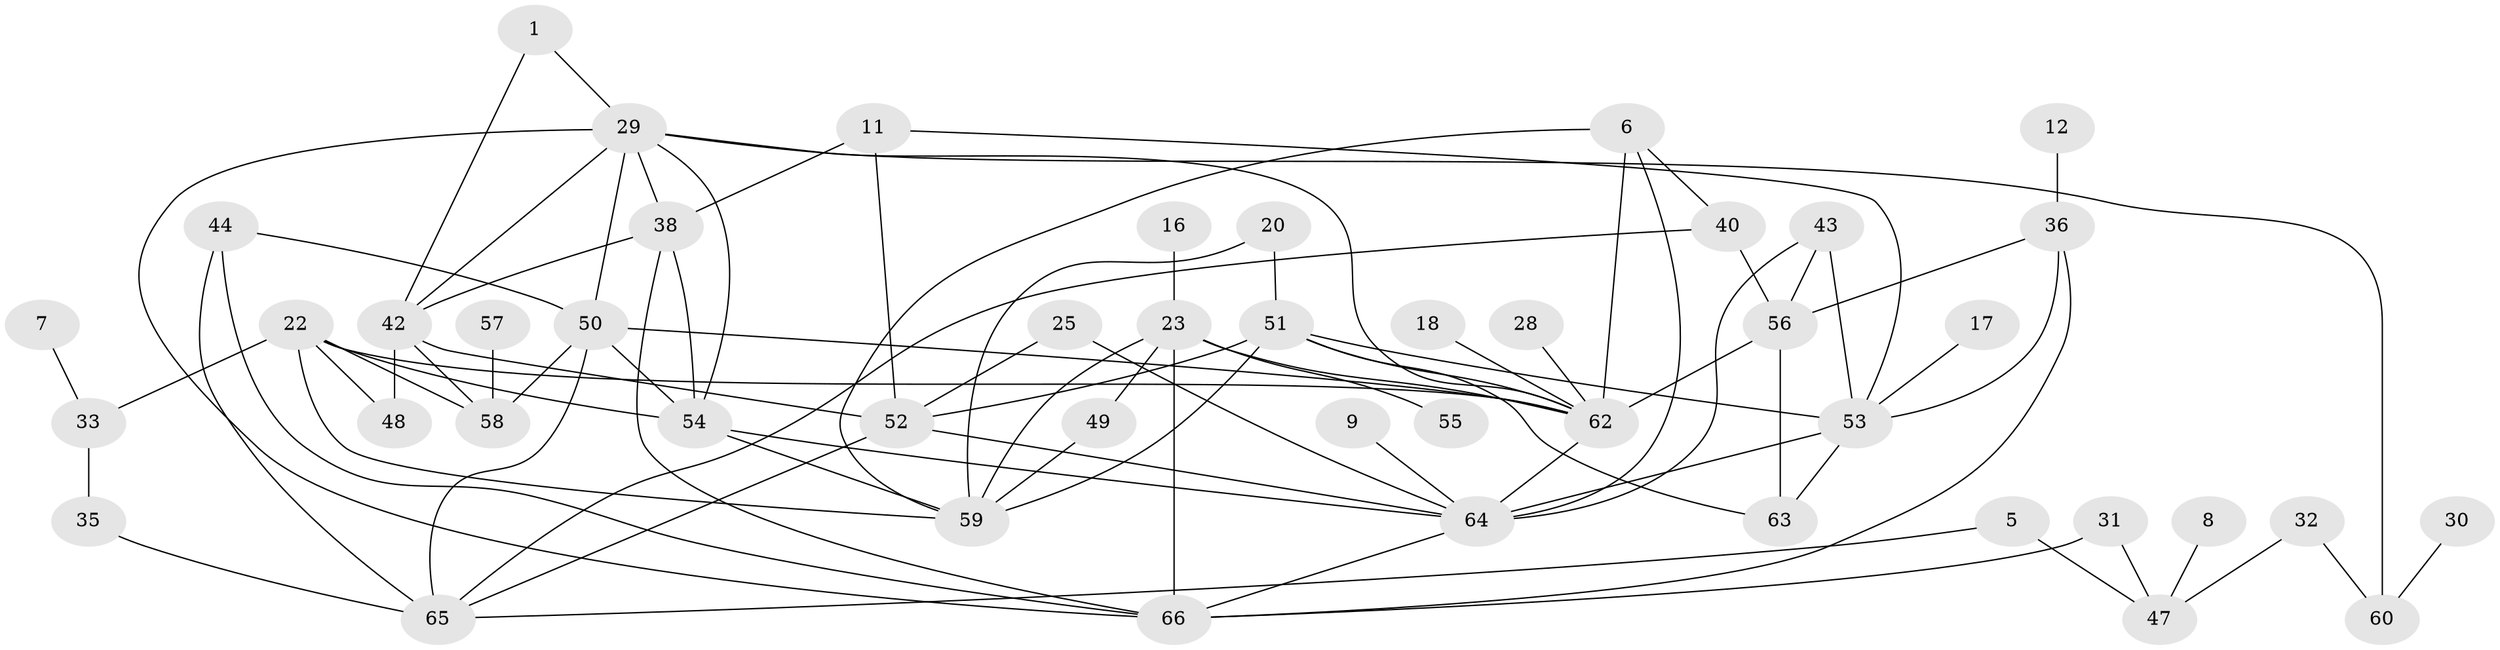 // original degree distribution, {3: 0.16030534351145037, 2: 0.2366412213740458, 1: 0.19083969465648856, 4: 0.183206106870229, 5: 0.061068702290076333, 0: 0.13740458015267176, 6: 0.030534351145038167}
// Generated by graph-tools (version 1.1) at 2025/49/03/09/25 03:49:04]
// undirected, 47 vertices, 86 edges
graph export_dot {
graph [start="1"]
  node [color=gray90,style=filled];
  1;
  5;
  6;
  7;
  8;
  9;
  11;
  12;
  16;
  17;
  18;
  20;
  22;
  23;
  25;
  28;
  29;
  30;
  31;
  32;
  33;
  35;
  36;
  38;
  40;
  42;
  43;
  44;
  47;
  48;
  49;
  50;
  51;
  52;
  53;
  54;
  55;
  56;
  57;
  58;
  59;
  60;
  62;
  63;
  64;
  65;
  66;
  1 -- 29 [weight=1.0];
  1 -- 42 [weight=1.0];
  5 -- 47 [weight=1.0];
  5 -- 65 [weight=1.0];
  6 -- 40 [weight=1.0];
  6 -- 59 [weight=1.0];
  6 -- 62 [weight=1.0];
  6 -- 64 [weight=1.0];
  7 -- 33 [weight=1.0];
  8 -- 47 [weight=1.0];
  9 -- 64 [weight=1.0];
  11 -- 38 [weight=1.0];
  11 -- 52 [weight=1.0];
  11 -- 53 [weight=1.0];
  12 -- 36 [weight=1.0];
  16 -- 23 [weight=1.0];
  17 -- 53 [weight=1.0];
  18 -- 62 [weight=1.0];
  20 -- 51 [weight=1.0];
  20 -- 59 [weight=1.0];
  22 -- 33 [weight=1.0];
  22 -- 48 [weight=1.0];
  22 -- 54 [weight=1.0];
  22 -- 58 [weight=1.0];
  22 -- 59 [weight=1.0];
  22 -- 62 [weight=1.0];
  23 -- 49 [weight=1.0];
  23 -- 55 [weight=1.0];
  23 -- 59 [weight=1.0];
  23 -- 62 [weight=1.0];
  23 -- 66 [weight=1.0];
  25 -- 52 [weight=1.0];
  25 -- 64 [weight=1.0];
  28 -- 62 [weight=1.0];
  29 -- 38 [weight=1.0];
  29 -- 42 [weight=1.0];
  29 -- 50 [weight=1.0];
  29 -- 54 [weight=1.0];
  29 -- 60 [weight=1.0];
  29 -- 62 [weight=1.0];
  29 -- 66 [weight=1.0];
  30 -- 60 [weight=1.0];
  31 -- 47 [weight=1.0];
  31 -- 66 [weight=1.0];
  32 -- 47 [weight=1.0];
  32 -- 60 [weight=1.0];
  33 -- 35 [weight=1.0];
  35 -- 65 [weight=1.0];
  36 -- 53 [weight=1.0];
  36 -- 56 [weight=1.0];
  36 -- 66 [weight=1.0];
  38 -- 42 [weight=1.0];
  38 -- 54 [weight=1.0];
  38 -- 66 [weight=1.0];
  40 -- 56 [weight=1.0];
  40 -- 65 [weight=1.0];
  42 -- 48 [weight=1.0];
  42 -- 52 [weight=1.0];
  42 -- 58 [weight=1.0];
  43 -- 53 [weight=1.0];
  43 -- 56 [weight=1.0];
  43 -- 64 [weight=1.0];
  44 -- 50 [weight=1.0];
  44 -- 65 [weight=1.0];
  44 -- 66 [weight=1.0];
  49 -- 59 [weight=1.0];
  50 -- 54 [weight=1.0];
  50 -- 58 [weight=1.0];
  50 -- 62 [weight=1.0];
  50 -- 65 [weight=1.0];
  51 -- 52 [weight=1.0];
  51 -- 53 [weight=1.0];
  51 -- 59 [weight=1.0];
  51 -- 62 [weight=1.0];
  51 -- 63 [weight=1.0];
  52 -- 64 [weight=1.0];
  52 -- 65 [weight=1.0];
  53 -- 63 [weight=1.0];
  53 -- 64 [weight=2.0];
  54 -- 59 [weight=1.0];
  54 -- 64 [weight=1.0];
  56 -- 62 [weight=1.0];
  56 -- 63 [weight=1.0];
  57 -- 58 [weight=1.0];
  62 -- 64 [weight=1.0];
  64 -- 66 [weight=1.0];
}
